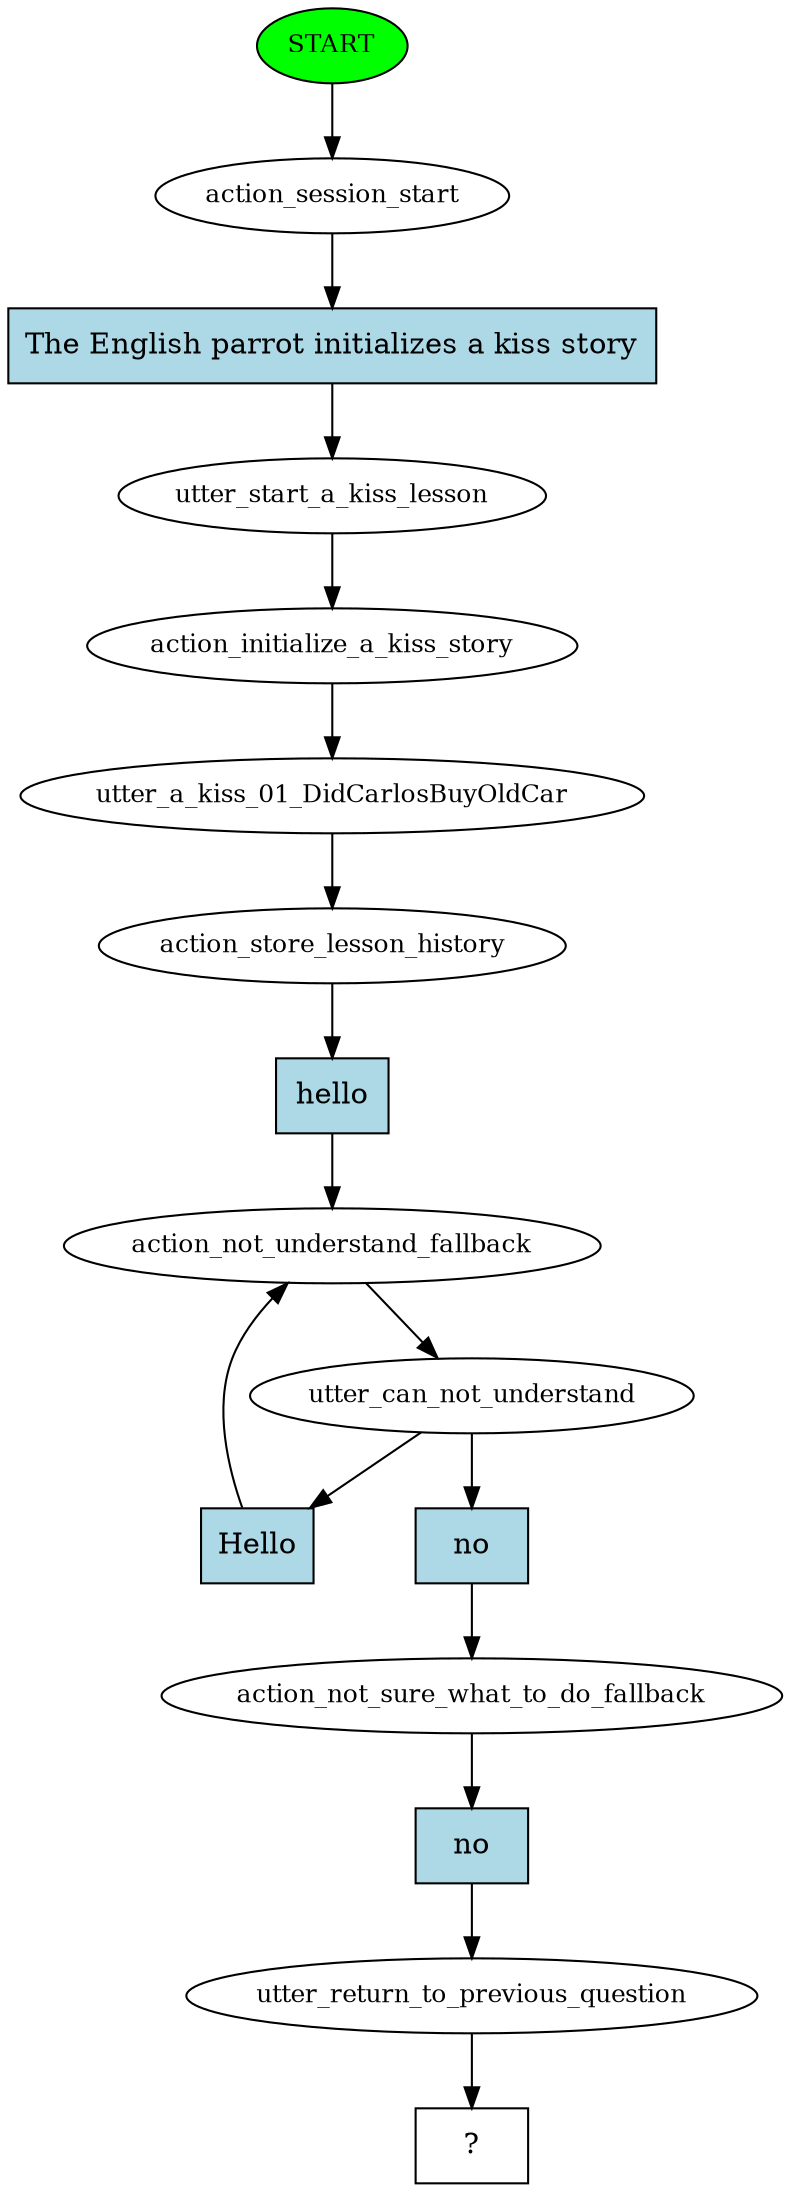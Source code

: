 digraph  {
0 [class="start active", fillcolor=green, fontsize=12, label=START, style=filled];
1 [class=active, fontsize=12, label=action_session_start];
2 [class=active, fontsize=12, label=utter_start_a_kiss_lesson];
3 [class=active, fontsize=12, label=action_initialize_a_kiss_story];
4 [class=active, fontsize=12, label=utter_a_kiss_01_DidCarlosBuyOldCar];
5 [class=active, fontsize=12, label=action_store_lesson_history];
6 [class=active, fontsize=12, label=action_not_understand_fallback];
7 [class=active, fontsize=12, label=utter_can_not_understand];
12 [class=active, fontsize=12, label=action_not_sure_what_to_do_fallback];
13 [class=active, fontsize=12, label=utter_return_to_previous_question];
14 [class="intent dashed active", label="  ?  ", shape=rect];
15 [class="intent active", fillcolor=lightblue, label="The English parrot initializes a kiss story", shape=rect, style=filled];
16 [class="intent active", fillcolor=lightblue, label=hello, shape=rect, style=filled];
17 [class="intent active", fillcolor=lightblue, label=Hello, shape=rect, style=filled];
18 [class="intent active", fillcolor=lightblue, label=no, shape=rect, style=filled];
19 [class="intent active", fillcolor=lightblue, label=no, shape=rect, style=filled];
0 -> 1  [class=active, key=NONE, label=""];
1 -> 15  [class=active, key=0];
2 -> 3  [class=active, key=NONE, label=""];
3 -> 4  [class=active, key=NONE, label=""];
4 -> 5  [class=active, key=NONE, label=""];
5 -> 16  [class=active, key=0];
6 -> 7  [class=active, key=NONE, label=""];
7 -> 17  [class=active, key=0];
7 -> 18  [class=active, key=0];
12 -> 19  [class=active, key=0];
13 -> 14  [class=active, key=NONE, label=""];
15 -> 2  [class=active, key=0];
16 -> 6  [class=active, key=0];
17 -> 6  [class=active, key=0];
18 -> 12  [class=active, key=0];
19 -> 13  [class=active, key=0];
}
